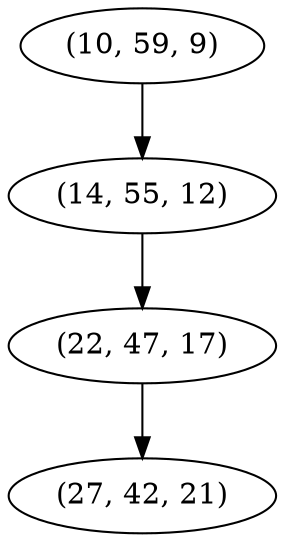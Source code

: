 digraph tree {
    "(10, 59, 9)";
    "(14, 55, 12)";
    "(22, 47, 17)";
    "(27, 42, 21)";
    "(10, 59, 9)" -> "(14, 55, 12)";
    "(14, 55, 12)" -> "(22, 47, 17)";
    "(22, 47, 17)" -> "(27, 42, 21)";
}
